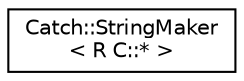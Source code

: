digraph "Graphical Class Hierarchy"
{
  edge [fontname="Helvetica",fontsize="10",labelfontname="Helvetica",labelfontsize="10"];
  node [fontname="Helvetica",fontsize="10",shape=record];
  rankdir="LR";
  Node0 [label="Catch::StringMaker\l\< R C::* \>",height=0.2,width=0.4,color="black", fillcolor="white", style="filled",URL="$struct_catch_1_1_string_maker_3_01_r_01_c_1_1_5_01_4.html"];
}
